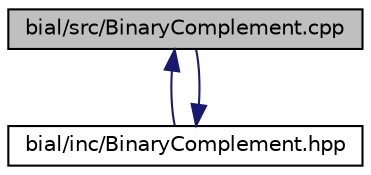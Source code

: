 digraph "bial/src/BinaryComplement.cpp"
{
  edge [fontname="Helvetica",fontsize="10",labelfontname="Helvetica",labelfontsize="10"];
  node [fontname="Helvetica",fontsize="10",shape=record];
  Node1 [label="bial/src/BinaryComplement.cpp",height=0.2,width=0.4,color="black", fillcolor="grey75", style="filled", fontcolor="black"];
  Node1 -> Node2 [dir="back",color="midnightblue",fontsize="10",style="solid",fontname="Helvetica"];
  Node2 [label="bial/inc/BinaryComplement.hpp",height=0.2,width=0.4,color="black", fillcolor="white", style="filled",URL="$_binary_complement_8hpp.html"];
  Node2 -> Node1 [dir="back",color="midnightblue",fontsize="10",style="solid",fontname="Helvetica"];
}
